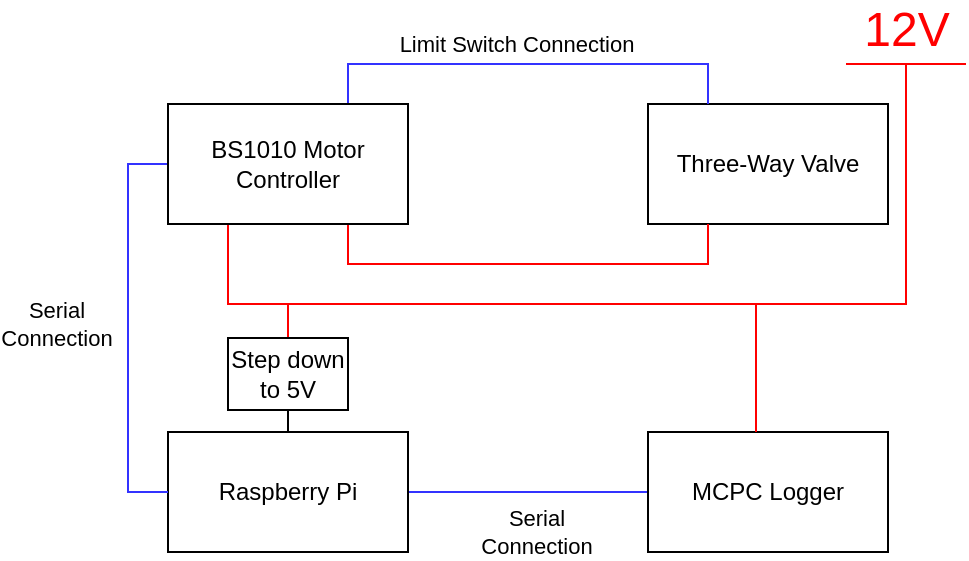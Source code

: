 <mxfile version="14.4.9" type="device"><diagram id="6o9mn5O2uJGbWFqc7lC9" name="Page-1"><mxGraphModel dx="898" dy="482" grid="1" gridSize="10" guides="1" tooltips="1" connect="1" arrows="1" fold="1" page="1" pageScale="1" pageWidth="850" pageHeight="1100" math="0" shadow="0"><root><mxCell id="0"/><mxCell id="1" parent="0"/><mxCell id="WXStI6YNp_VOTBIVfpem-15" style="edgeStyle=orthogonalEdgeStyle;rounded=0;jumpStyle=arc;orthogonalLoop=1;jettySize=auto;html=1;exitX=0;exitY=0.5;exitDx=0;exitDy=0;startArrow=none;startFill=0;endArrow=none;endFill=0;strokeColor=#3333FF;" edge="1" parent="1" source="WXStI6YNp_VOTBIVfpem-1" target="WXStI6YNp_VOTBIVfpem-3"><mxGeometry relative="1" as="geometry"/></mxCell><mxCell id="WXStI6YNp_VOTBIVfpem-16" value="Serial&lt;br&gt;Connection" style="edgeLabel;html=1;align=center;verticalAlign=middle;resizable=0;points=[];" vertex="1" connectable="0" parent="WXStI6YNp_VOTBIVfpem-15"><mxGeometry x="0.221" relative="1" as="geometry"><mxPoint x="17.1" y="20" as="offset"/></mxGeometry></mxCell><mxCell id="WXStI6YNp_VOTBIVfpem-1" value="MCPC Logger" style="rounded=0;whiteSpace=wrap;html=1;" vertex="1" parent="1"><mxGeometry x="326" y="244" width="120" height="60" as="geometry"/></mxCell><mxCell id="WXStI6YNp_VOTBIVfpem-21" style="edgeStyle=orthogonalEdgeStyle;rounded=0;jumpStyle=arc;orthogonalLoop=1;jettySize=auto;html=1;exitX=0.5;exitY=0;exitDx=0;exitDy=0;entryX=0.5;entryY=1;entryDx=0;entryDy=0;startArrow=none;startFill=0;endArrow=none;endFill=0;" edge="1" parent="1" source="WXStI6YNp_VOTBIVfpem-3" target="WXStI6YNp_VOTBIVfpem-20"><mxGeometry relative="1" as="geometry"/></mxCell><mxCell id="WXStI6YNp_VOTBIVfpem-3" value="Raspberry Pi" style="rounded=0;whiteSpace=wrap;html=1;" vertex="1" parent="1"><mxGeometry x="86" y="244" width="120" height="60" as="geometry"/></mxCell><mxCell id="WXStI6YNp_VOTBIVfpem-4" value="Three-Way Valve" style="rounded=0;whiteSpace=wrap;html=1;" vertex="1" parent="1"><mxGeometry x="326" y="80" width="120" height="60" as="geometry"/></mxCell><mxCell id="WXStI6YNp_VOTBIVfpem-6" style="edgeStyle=orthogonalEdgeStyle;rounded=0;orthogonalLoop=1;jettySize=auto;html=1;exitX=0.75;exitY=0;exitDx=0;exitDy=0;entryX=0.25;entryY=0;entryDx=0;entryDy=0;endArrow=none;endFill=0;strokeColor=#3333FF;" edge="1" parent="1" source="WXStI6YNp_VOTBIVfpem-5" target="WXStI6YNp_VOTBIVfpem-4"><mxGeometry relative="1" as="geometry"/></mxCell><mxCell id="WXStI6YNp_VOTBIVfpem-12" value="Limit Switch Connection" style="edgeLabel;html=1;align=center;verticalAlign=middle;resizable=0;points=[];" vertex="1" connectable="0" parent="WXStI6YNp_VOTBIVfpem-6"><mxGeometry x="-0.46" y="-4" relative="1" as="geometry"><mxPoint x="44.66" y="-14" as="offset"/></mxGeometry></mxCell><mxCell id="WXStI6YNp_VOTBIVfpem-7" style="edgeStyle=orthogonalEdgeStyle;rounded=0;orthogonalLoop=1;jettySize=auto;html=1;exitX=0.25;exitY=1;exitDx=0;exitDy=0;entryX=0.5;entryY=0;entryDx=0;entryDy=0;entryPerimeter=0;endArrow=none;endFill=0;strokeColor=#FF0000;" edge="1" parent="1" source="WXStI6YNp_VOTBIVfpem-5" target="WXStI6YNp_VOTBIVfpem-8"><mxGeometry relative="1" as="geometry"><mxPoint x="26" y="180" as="targetPoint"/><Array as="points"><mxPoint x="116" y="180"/><mxPoint x="455" y="180"/></Array></mxGeometry></mxCell><mxCell id="WXStI6YNp_VOTBIVfpem-9" value="Serial &lt;br&gt;Connection" style="edgeStyle=orthogonalEdgeStyle;rounded=0;orthogonalLoop=1;jettySize=auto;html=1;exitX=0;exitY=0.5;exitDx=0;exitDy=0;entryX=0;entryY=0.5;entryDx=0;entryDy=0;endArrow=none;endFill=0;startArrow=none;startFill=0;strokeColor=#3333FF;" edge="1" parent="1" source="WXStI6YNp_VOTBIVfpem-5" target="WXStI6YNp_VOTBIVfpem-3"><mxGeometry x="-0.02" y="-36" relative="1" as="geometry"><mxPoint as="offset"/></mxGeometry></mxCell><mxCell id="WXStI6YNp_VOTBIVfpem-11" style="edgeStyle=orthogonalEdgeStyle;rounded=0;orthogonalLoop=1;jettySize=auto;html=1;exitX=0.75;exitY=1;exitDx=0;exitDy=0;entryX=0.25;entryY=1;entryDx=0;entryDy=0;startArrow=none;startFill=0;endArrow=none;endFill=0;strokeColor=#FF0000;" edge="1" parent="1" source="WXStI6YNp_VOTBIVfpem-5" target="WXStI6YNp_VOTBIVfpem-4"><mxGeometry relative="1" as="geometry"/></mxCell><mxCell id="WXStI6YNp_VOTBIVfpem-5" value="BS1010 Motor Controller" style="rounded=0;whiteSpace=wrap;html=1;" vertex="1" parent="1"><mxGeometry x="86" y="80" width="120" height="60" as="geometry"/></mxCell><mxCell id="WXStI6YNp_VOTBIVfpem-14" style="edgeStyle=orthogonalEdgeStyle;rounded=0;orthogonalLoop=1;jettySize=auto;html=1;exitX=0.5;exitY=0;exitDx=0;exitDy=0;exitPerimeter=0;startArrow=none;startFill=0;endArrow=none;endFill=0;strokeColor=#FF0000;jumpStyle=arc;" edge="1" parent="1" source="WXStI6YNp_VOTBIVfpem-8" target="WXStI6YNp_VOTBIVfpem-1"><mxGeometry relative="1" as="geometry"><Array as="points"><mxPoint x="455" y="180"/><mxPoint x="380" y="180"/></Array></mxGeometry></mxCell><mxCell id="WXStI6YNp_VOTBIVfpem-8" value="&lt;font color=&quot;#ff0000&quot;&gt;12V&lt;/font&gt;" style="verticalLabelPosition=top;verticalAlign=bottom;shape=mxgraph.electrical.signal_sources.vdd;shadow=0;dashed=0;align=center;strokeWidth=1;fontSize=24;html=1;flipV=1;strokeColor=#FF0000;" vertex="1" parent="1"><mxGeometry x="425" y="60" width="60" height="40" as="geometry"/></mxCell><mxCell id="WXStI6YNp_VOTBIVfpem-22" style="edgeStyle=orthogonalEdgeStyle;rounded=0;jumpStyle=arc;orthogonalLoop=1;jettySize=auto;html=1;exitX=0.5;exitY=0;exitDx=0;exitDy=0;startArrow=none;startFill=0;endArrow=none;endFill=0;strokeColor=#FF0000;" edge="1" parent="1" source="WXStI6YNp_VOTBIVfpem-20"><mxGeometry relative="1" as="geometry"><mxPoint x="146" y="180" as="targetPoint"/></mxGeometry></mxCell><mxCell id="WXStI6YNp_VOTBIVfpem-20" value="Step down to 5V" style="rounded=0;whiteSpace=wrap;html=1;" vertex="1" parent="1"><mxGeometry x="116" y="197" width="60" height="36" as="geometry"/></mxCell></root></mxGraphModel></diagram></mxfile>